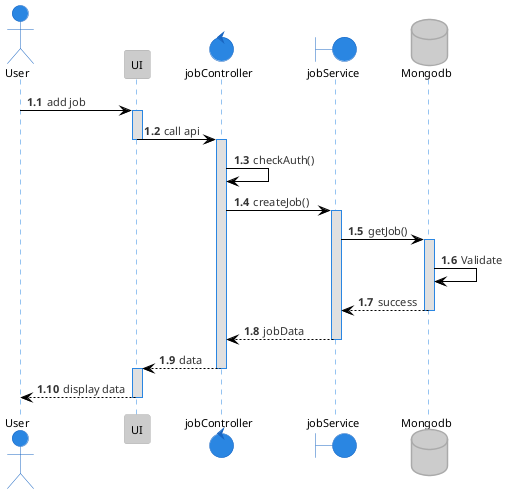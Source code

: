 @startuml addJob
!theme reddress-lightblue

autonumber 1.1
actor User
participant UI
control  jobController
boundary jobService
database Mongodb

User -> UI: add job
activate UI
UI -> jobController: call api
deactivate UI
activate jobController
jobController -> jobController: checkAuth()
jobController -> jobService: createJob()
activate jobService
jobService -> Mongodb: getJob()
activate Mongodb
Mongodb -> Mongodb: Validate
Mongodb --> jobService: success
deactivate Mongodb
jobService --> jobController: jobData
deactivate jobService
jobController --> UI: data
deactivate jobController
activate UI
UI --> User: display data
deactivate UI


@enduml
